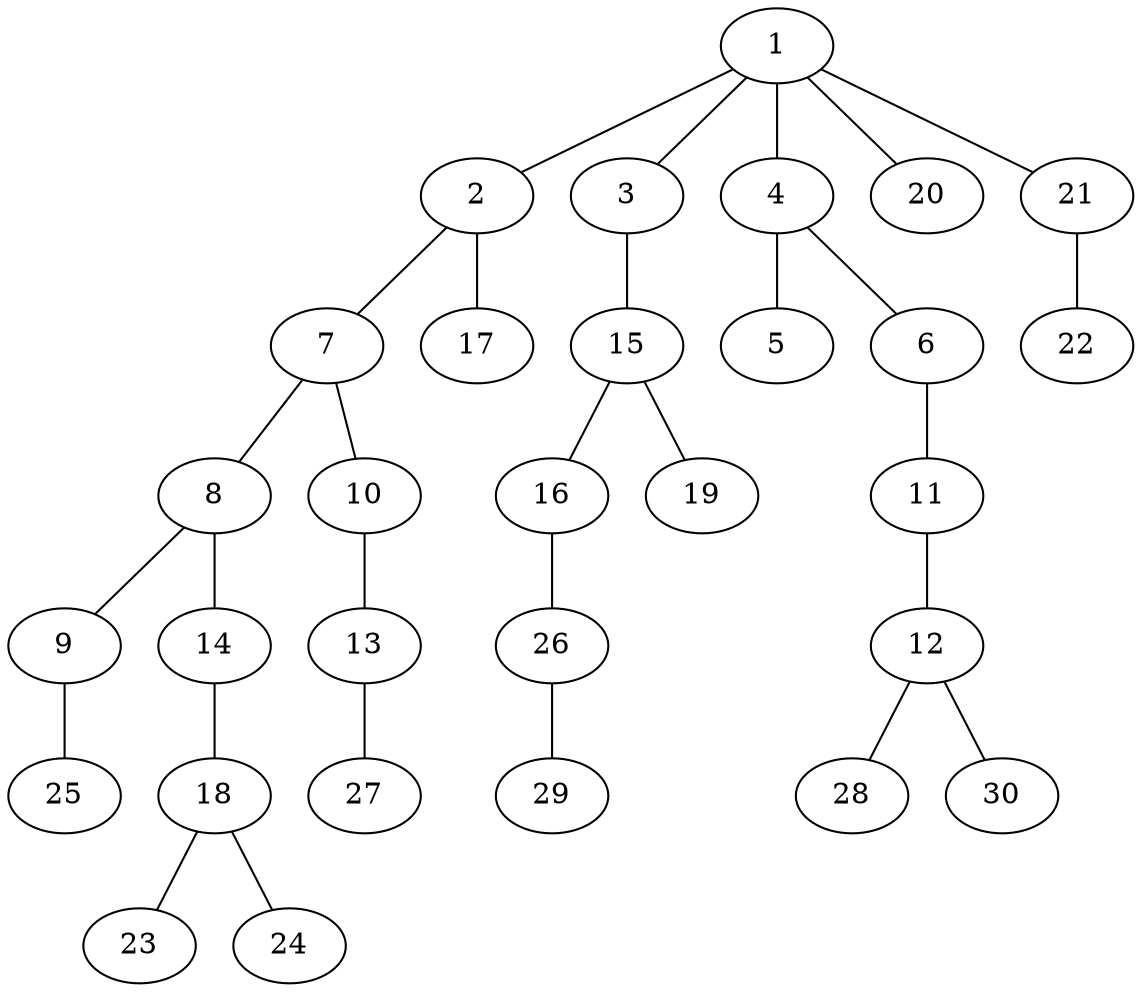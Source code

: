 graph graphname {1--2
1--3
1--4
1--20
1--21
2--7
2--17
3--15
4--5
4--6
6--11
7--8
7--10
8--9
8--14
9--25
10--13
11--12
12--28
12--30
13--27
14--18
15--16
15--19
16--26
18--23
18--24
21--22
26--29
}
